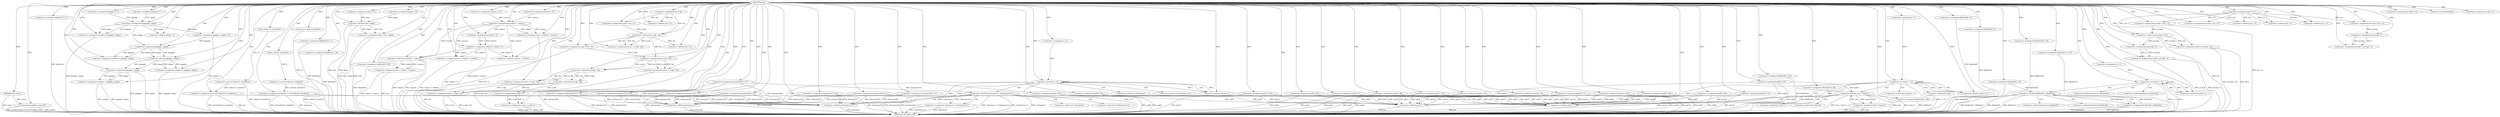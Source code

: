digraph frgnv {  
"5534023222113265520" [label = "(METHOD,frgnv)" ]
"5534023222113265963" [label = "(METHOD_RETURN,void)" ]
"5534023222113265521" [label = "(PARAM,char* rionyv)" ]
"5534023222113265524" [label = "(<operator>.assignment,pucwgk = 10)" ]
"5534023222113265529" [label = "(<operator>.assignment,qjipgplp = 31)" ]
"5534023222113265532" [label = "(<operator>.assignment,fkrjlfwe[0] = 20)" ]
"5534023222113265539" [label = "(<operator>.assignment,qhjqai = 1)" ]
"5534023222113265543" [label = "(<operator>.assignment,fkrjlfwe[1] = 2)" ]
"5534023222113265548" [label = "(strncpy,strncpy(cajffout,rionyv,83))" ]
"5534023222113265553" [label = "(<operator>.assignment,mihhrrl = 79)" ]
"5534023222113265557" [label = "(<operator>.assignment,vrnpvux = 31)" ]
"5534023222113265562" [label = "(<operator>.assignment,lmlu = 51)" ]
"5534023222113265565" [label = "(<operator>.assignment,vieajfwu = qjipgplp * qhjqai)" ]
"5534023222113265567" [label = "(<operator>.multiplication,qjipgplp * qhjqai)" ]
"5534023222113265570" [label = "(<operator>.assignment,qjipgplp = qhjqai + 6)" ]
"5534023222113265572" [label = "(<operator>.addition,qhjqai + 6)" ]
"5534023222113265576" [label = "(<operator>.assignment,vieajfwu = qjipgplp - qhjqai)" ]
"5534023222113265578" [label = "(<operator>.subtraction,qjipgplp - qhjqai)" ]
"5534023222113265581" [label = "(<operator>.assignment,jzp = (int*)calloc(15, sizeof(int)))" ]
"5534023222113265583" [label = "(<operator>.cast,(int*)calloc(15, sizeof(int)))" ]
"5534023222113265585" [label = "(calloc,calloc(15, sizeof(int)))" ]
"5534023222113265587" [label = "(<operator>.sizeOf,sizeof(int))" ]
"5534023222113265590" [label = "(<operator>.assignment,jctn = 21)" ]
"5534023222113265593" [label = "(<operator>.assignment,jzp[0] = 65)" ]
"5534023222113265598" [label = "(<operator>.assignment,mbowpuov = (int*)calloc(8, sizeof(int)))" ]
"5534023222113265600" [label = "(<operator>.cast,(int*)calloc(8, sizeof(int)))" ]
"5534023222113265602" [label = "(calloc,calloc(8, sizeof(int)))" ]
"5534023222113265604" [label = "(<operator>.sizeOf,sizeof(int))" ]
"5534023222113265607" [label = "(<operator>.assignment,yccgk = 4)" ]
"5534023222113265611" [label = "(<operator>.assignment,vieajfwu = qjipgplp / qhjqai)" ]
"5534023222113265613" [label = "(<operator>.division,qjipgplp / qhjqai)" ]
"5534023222113265618" [label = "(<operator>.assignment,tba = 24)" ]
"5534023222113265622" [label = "(<operator>.assignment,yccgk = tba + 6)" ]
"5534023222113265624" [label = "(<operator>.addition,tba + 6)" ]
"5534023222113265627" [label = "(<operator>.assignment,fkrjlfwe[2] = 71)" ]
"5534023222113265633" [label = "(<operator>.assignment,qkegz = 31)" ]
"5534023222113265636" [label = "(<operator>.assignment,jzp[1] = 7)" ]
"5534023222113265642" [label = "(<operator>.assignment,vieajfwu = qjipgplp - qhjqai)" ]
"5534023222113265644" [label = "(<operator>.subtraction,qjipgplp - qhjqai)" ]
"5534023222113265647" [label = "(<operator>.assignment,nfcmc = yccgk - tba)" ]
"5534023222113265649" [label = "(<operator>.subtraction,yccgk - tba)" ]
"5534023222113265652" [label = "(<operator>.assignment,jzp[2] = 18)" ]
"5534023222113265657" [label = "(<operator>.assignment,mbowpuov[0] = 17)" ]
"5534023222113265662" [label = "(<operator>.assignment,fkrjlfwe[3] = 34)" ]
"5534023222113265667" [label = "(<operator>.assignment,jzp[3] = 88)" ]
"5534023222113265672" [label = "(<operator>.assignment,irdln = lmlu / qkegz)" ]
"5534023222113265674" [label = "(<operator>.division,lmlu / qkegz)" ]
"5534023222113265677" [label = "(<operator>.assignment,jzp[4] = 22)" ]
"5534023222113265682" [label = "(<operator>.assignment,fkrjlfwe[4] = 68)" ]
"5534023222113265687" [label = "(<operator>.assignment,jwov = mihhrrl * vrnpvux)" ]
"5534023222113265689" [label = "(<operator>.multiplication,mihhrrl * vrnpvux)" ]
"5534023222113265692" [label = "(<operator>.assignment,mihhrrl = mihhrrl * 2)" ]
"5534023222113265694" [label = "(<operator>.multiplication,mihhrrl * 2)" ]
"5534023222113265697" [label = "(<operator>.assignment,yccgk = tba + 6)" ]
"5534023222113265699" [label = "(<operator>.addition,tba + 6)" ]
"5534023222113265702" [label = "(<operator>.assignment,jzp[5] = 59)" ]
"5534023222113265707" [label = "(<operator>.assignment,jwov = vrnpvux + mihhrrl)" ]
"5534023222113265709" [label = "(<operator>.addition,vrnpvux + mihhrrl)" ]
"5534023222113265712" [label = "(<operator>.assignment,pucwgk = jctn + 6)" ]
"5534023222113265714" [label = "(<operator>.addition,jctn + 6)" ]
"5534023222113265717" [label = "(<operator>.assignment,mbowpuov[1] = 72)" ]
"5534023222113265722" [label = "(<operator>.assignment,jwov = mihhrrl - vrnpvux)" ]
"5534023222113265724" [label = "(<operator>.subtraction,mihhrrl - vrnpvux)" ]
"5534023222113265727" [label = "(<operator>.assignment,nfcmc = yccgk * tba)" ]
"5534023222113265729" [label = "(<operator>.multiplication,yccgk * tba)" ]
"5534023222113265732" [label = "(<operator>.assignment,pucwgk = jctn + 6)" ]
"5534023222113265734" [label = "(<operator>.addition,jctn + 6)" ]
"5534023222113265737" [label = "(<operator>.assignment,mbowpuov[2] = 68)" ]
"5534023222113265742" [label = "(<operator>.assignment,mbowpuov[3] = 57)" ]
"5534023222113265747" [label = "(<operator>.assignment,nfcmc = yccgk - tba)" ]
"5534023222113265749" [label = "(<operator>.subtraction,yccgk - tba)" ]
"5534023222113265752" [label = "(<operator>.assignment,nfcmc = yccgk - tba)" ]
"5534023222113265754" [label = "(<operator>.subtraction,yccgk - tba)" ]
"5534023222113265757" [label = "(<operator>.assignment,pucwgk = pucwgk * 2)" ]
"5534023222113265759" [label = "(<operator>.multiplication,pucwgk * 2)" ]
"5534023222113265762" [label = "(<operator>.assignment,mbowpuov[4] = 21)" ]
"5534023222113265767" [label = "(<operator>.assignment,jzp[6] = 34)" ]
"5534023222113265772" [label = "(<operator>.assignment,jzp[7] = 32)" ]
"5534023222113265777" [label = "(<operator>.assignment,jzp[8] = 68)" ]
"5534023222113265782" [label = "(<operator>.assignment,mbowpuov[5] = 3)" ]
"5534023222113265787" [label = "(<operator>.assignment,pucwgk = jctn + 6)" ]
"5534023222113265789" [label = "(<operator>.addition,jctn + 6)" ]
"5534023222113265792" [label = "(<operator>.assignment,dfoht = pucwgk - jctn)" ]
"5534023222113265794" [label = "(<operator>.subtraction,pucwgk - jctn)" ]
"5534023222113265797" [label = "(<operator>.assignment,fkrjlfwe[5] = 79)" ]
"5534023222113265802" [label = "(<operator>.assignment,jzp[9] = 90)" ]
"5534023222113265807" [label = "(<operator>.assignment,mbowpuov[6] = 37)" ]
"5534023222113265812" [label = "(<operator>.assignment,jzp[10] = 13)" ]
"5534023222113265817" [label = "(<operator>.assignment,jzp[11] = 81)" ]
"5534023222113265822" [label = "(<operator>.assignment,fkrjlfwe[6] = 28)" ]
"5534023222113265827" [label = "(<operator>.assignment,fkrjlfwe[7] = 38)" ]
"5534023222113265832" [label = "(<operator>.assignment,jzp[12] = 7)" ]
"5534023222113265837" [label = "(<operator>.assignment,fkrjlfwe[8] = 4)" ]
"5534023222113265842" [label = "(<operator>.assignment,pucwgk = pucwgk * 2)" ]
"5534023222113265844" [label = "(<operator>.multiplication,pucwgk * 2)" ]
"5534023222113265847" [label = "(<operator>.assignment,fkrjlfwe[9] = 9)" ]
"5534023222113265852" [label = "(<operator>.assignment,jzp[13] = 49)" ]
"5534023222113265857" [label = "(<operator>.assignment,mbowpuov[7] = 94)" ]
"5534023222113265864" [label = "(<operator>.assignment,i = 1)" ]
"5534023222113265867" [label = "(<operator>.lessThan,i < 8)" ]
"5534023222113265870" [label = "(<operator>.postIncrement,i++)" ]
"5534023222113265874" [label = "(<operator>.lessThan,*mbowpuov < *(mbowpuov+i))" ]
"5534023222113265878" [label = "(<operator>.addition,mbowpuov+i)" ]
"5534023222113265882" [label = "(<operator>.assignment,*mbowpuov = *(mbowpuov+i))" ]
"5534023222113265886" [label = "(<operator>.addition,mbowpuov+i)" ]
"5534023222113265889" [label = "(<operator>.assignment,fkrjlfwe[10] = 24)" ]
"5534023222113265894" [label = "(<operator>.assignment,jzp[14] = 34)" ]
"5534023222113265899" [label = "(<operator>.assignment,fkrjlfwe[11] = 36)" ]
"5534023222113265906" [label = "(<operator>.assignment,i = 1)" ]
"5534023222113265909" [label = "(<operator>.lessThan,i < 15)" ]
"5534023222113265912" [label = "(<operator>.postIncrement,i++)" ]
"5534023222113265916" [label = "(<operator>.lessThan,*jzp < *(jzp+i))" ]
"5534023222113265920" [label = "(<operator>.addition,jzp+i)" ]
"5534023222113265924" [label = "(<operator>.assignment,*jzp = *(jzp+i))" ]
"5534023222113265928" [label = "(<operator>.addition,jzp+i)" ]
"5534023222113265933" [label = "(<operator>.assignment,i = 1)" ]
"5534023222113265936" [label = "(<operator>.lessThan,i < 12)" ]
"5534023222113265939" [label = "(<operator>.postIncrement,i++)" ]
"5534023222113265943" [label = "(<operator>.lessThan,fkrjlfwe[0] < fkrjlfwe[i])" ]
"5534023222113265951" [label = "(<operator>.assignment,fkrjlfwe[0] = fkrjlfwe[i])" ]
"5534023222113265958" [label = "(<operator>.assignment,yccgk = yccgk * 2)" ]
"5534023222113265960" [label = "(<operator>.multiplication,yccgk * 2)" ]
"5534023222113265875" [label = "(<operator>.indirection,*mbowpuov)" ]
"5534023222113265877" [label = "(<operator>.indirection,*(mbowpuov+i))" ]
"5534023222113265883" [label = "(<operator>.indirection,*mbowpuov)" ]
"5534023222113265885" [label = "(<operator>.indirection,*(mbowpuov+i))" ]
"5534023222113265917" [label = "(<operator>.indirection,*jzp)" ]
"5534023222113265919" [label = "(<operator>.indirection,*(jzp+i))" ]
"5534023222113265925" [label = "(<operator>.indirection,*jzp)" ]
"5534023222113265927" [label = "(<operator>.indirection,*(jzp+i))" ]
"5534023222113265944" [label = "(<operator>.indirectIndexAccess,fkrjlfwe[0])" ]
"5534023222113265947" [label = "(<operator>.indirectIndexAccess,fkrjlfwe[i])" ]
"5534023222113265952" [label = "(<operator>.indirectIndexAccess,fkrjlfwe[0])" ]
"5534023222113265955" [label = "(<operator>.indirectIndexAccess,fkrjlfwe[i])" ]
  "5534023222113265802" -> "5534023222113265963"  [ label = "DDG: jzp[9]"] 
  "5534023222113265722" -> "5534023222113265963"  [ label = "DDG: mihhrrl - vrnpvux"] 
  "5534023222113265894" -> "5534023222113265963"  [ label = "DDG: jzp[14]"] 
  "5534023222113265762" -> "5534023222113265963"  [ label = "DDG: mbowpuov[4]"] 
  "5534023222113265548" -> "5534023222113265963"  [ label = "DDG: rionyv"] 
  "5534023222113265857" -> "5534023222113265963"  [ label = "DDG: mbowpuov[7]"] 
  "5534023222113265812" -> "5534023222113265963"  [ label = "DDG: jzp[10]"] 
  "5534023222113265644" -> "5534023222113265963"  [ label = "DDG: qjipgplp"] 
  "5534023222113265794" -> "5534023222113265963"  [ label = "DDG: jctn"] 
  "5534023222113265598" -> "5534023222113265963"  [ label = "DDG: mbowpuov"] 
  "5534023222113265886" -> "5534023222113265963"  [ label = "DDG: mbowpuov"] 
  "5534023222113265916" -> "5534023222113265963"  [ label = "DDG: *(jzp+i)"] 
  "5534023222113265916" -> "5534023222113265963"  [ label = "DDG: *jzp < *(jzp+i)"] 
  "5534023222113265548" -> "5534023222113265963"  [ label = "DDG: cajffout"] 
  "5534023222113265837" -> "5534023222113265963"  [ label = "DDG: fkrjlfwe[8]"] 
  "5534023222113265924" -> "5534023222113265963"  [ label = "DDG: *(jzp+i)"] 
  "5534023222113265642" -> "5534023222113265963"  [ label = "DDG: vieajfwu"] 
  "5534023222113265822" -> "5534023222113265963"  [ label = "DDG: fkrjlfwe[6]"] 
  "5534023222113265817" -> "5534023222113265963"  [ label = "DDG: jzp[11]"] 
  "5534023222113265797" -> "5534023222113265963"  [ label = "DDG: fkrjlfwe[5]"] 
  "5534023222113265682" -> "5534023222113265963"  [ label = "DDG: fkrjlfwe[4]"] 
  "5534023222113265792" -> "5534023222113265963"  [ label = "DDG: pucwgk - jctn"] 
  "5534023222113265737" -> "5534023222113265963"  [ label = "DDG: mbowpuov[2]"] 
  "5534023222113265657" -> "5534023222113265963"  [ label = "DDG: mbowpuov[0]"] 
  "5534023222113265598" -> "5534023222113265963"  [ label = "DDG: (int*)calloc(8, sizeof(int))"] 
  "5534023222113265958" -> "5534023222113265963"  [ label = "DDG: yccgk * 2"] 
  "5534023222113265889" -> "5534023222113265963"  [ label = "DDG: fkrjlfwe[10]"] 
  "5534023222113265724" -> "5534023222113265963"  [ label = "DDG: mihhrrl"] 
  "5534023222113265878" -> "5534023222113265963"  [ label = "DDG: mbowpuov"] 
  "5534023222113265767" -> "5534023222113265963"  [ label = "DDG: jzp[6]"] 
  "5534023222113265583" -> "5534023222113265963"  [ label = "DDG: calloc(15, sizeof(int))"] 
  "5534023222113265958" -> "5534023222113265963"  [ label = "DDG: yccgk"] 
  "5534023222113265662" -> "5534023222113265963"  [ label = "DDG: fkrjlfwe[3]"] 
  "5534023222113265847" -> "5534023222113265963"  [ label = "DDG: fkrjlfwe[9]"] 
  "5534023222113265943" -> "5534023222113265963"  [ label = "DDG: fkrjlfwe[0] < fkrjlfwe[i]"] 
  "5534023222113265867" -> "5534023222113265963"  [ label = "DDG: i < 8"] 
  "5534023222113265697" -> "5534023222113265963"  [ label = "DDG: tba + 6"] 
  "5534023222113265672" -> "5534023222113265963"  [ label = "DDG: irdln"] 
  "5534023222113265677" -> "5534023222113265963"  [ label = "DDG: jzp[4]"] 
  "5534023222113265924" -> "5534023222113265963"  [ label = "DDG: *jzp"] 
  "5534023222113265652" -> "5534023222113265963"  [ label = "DDG: jzp[2]"] 
  "5534023222113265667" -> "5534023222113265963"  [ label = "DDG: jzp[3]"] 
  "5534023222113265752" -> "5534023222113265963"  [ label = "DDG: nfcmc"] 
  "5534023222113265604" -> "5534023222113265963"  [ label = "DDG: int"] 
  "5534023222113265899" -> "5534023222113265963"  [ label = "DDG: fkrjlfwe[11]"] 
  "5534023222113265600" -> "5534023222113265963"  [ label = "DDG: calloc(8, sizeof(int))"] 
  "5534023222113265642" -> "5534023222113265963"  [ label = "DDG: qjipgplp - qhjqai"] 
  "5534023222113265707" -> "5534023222113265963"  [ label = "DDG: vrnpvux + mihhrrl"] 
  "5534023222113265874" -> "5534023222113265963"  [ label = "DDG: *mbowpuov"] 
  "5534023222113265672" -> "5534023222113265963"  [ label = "DDG: lmlu / qkegz"] 
  "5534023222113265687" -> "5534023222113265963"  [ label = "DDG: mihhrrl * vrnpvux"] 
  "5534023222113265717" -> "5534023222113265963"  [ label = "DDG: mbowpuov[1]"] 
  "5534023222113265777" -> "5534023222113265963"  [ label = "DDG: jzp[8]"] 
  "5534023222113265951" -> "5534023222113265963"  [ label = "DDG: fkrjlfwe[0]"] 
  "5534023222113265644" -> "5534023222113265963"  [ label = "DDG: qhjqai"] 
  "5534023222113265722" -> "5534023222113265963"  [ label = "DDG: jwov"] 
  "5534023222113265674" -> "5534023222113265963"  [ label = "DDG: lmlu"] 
  "5534023222113265752" -> "5534023222113265963"  [ label = "DDG: yccgk - tba"] 
  "5534023222113265951" -> "5534023222113265963"  [ label = "DDG: fkrjlfwe[i]"] 
  "5534023222113265807" -> "5534023222113265963"  [ label = "DDG: mbowpuov[6]"] 
  "5534023222113265874" -> "5534023222113265963"  [ label = "DDG: *mbowpuov < *(mbowpuov+i)"] 
  "5534023222113265727" -> "5534023222113265963"  [ label = "DDG: yccgk * tba"] 
  "5534023222113265754" -> "5534023222113265963"  [ label = "DDG: tba"] 
  "5534023222113265943" -> "5534023222113265963"  [ label = "DDG: fkrjlfwe[0]"] 
  "5534023222113265674" -> "5534023222113265963"  [ label = "DDG: qkegz"] 
  "5534023222113265611" -> "5534023222113265963"  [ label = "DDG: qjipgplp / qhjqai"] 
  "5534023222113265570" -> "5534023222113265963"  [ label = "DDG: qhjqai + 6"] 
  "5534023222113265936" -> "5534023222113265963"  [ label = "DDG: i < 12"] 
  "5534023222113265832" -> "5534023222113265963"  [ label = "DDG: jzp[12]"] 
  "5534023222113265842" -> "5534023222113265963"  [ label = "DDG: pucwgk * 2"] 
  "5534023222113265792" -> "5534023222113265963"  [ label = "DDG: dfoht"] 
  "5534023222113265581" -> "5534023222113265963"  [ label = "DDG: jzp"] 
  "5534023222113265702" -> "5534023222113265963"  [ label = "DDG: jzp[5]"] 
  "5534023222113265827" -> "5534023222113265963"  [ label = "DDG: fkrjlfwe[7]"] 
  "5534023222113265882" -> "5534023222113265963"  [ label = "DDG: *mbowpuov"] 
  "5534023222113265692" -> "5534023222113265963"  [ label = "DDG: mihhrrl * 2"] 
  "5534023222113265920" -> "5534023222113265963"  [ label = "DDG: jzp"] 
  "5534023222113265943" -> "5534023222113265963"  [ label = "DDG: fkrjlfwe[i]"] 
  "5534023222113265787" -> "5534023222113265963"  [ label = "DDG: jctn + 6"] 
  "5534023222113265742" -> "5534023222113265963"  [ label = "DDG: mbowpuov[3]"] 
  "5534023222113265842" -> "5534023222113265963"  [ label = "DDG: pucwgk"] 
  "5534023222113265548" -> "5534023222113265963"  [ label = "DDG: strncpy(cajffout,rionyv,83)"] 
  "5534023222113265772" -> "5534023222113265963"  [ label = "DDG: jzp[7]"] 
  "5534023222113265936" -> "5534023222113265963"  [ label = "DDG: i"] 
  "5534023222113265627" -> "5534023222113265963"  [ label = "DDG: fkrjlfwe[2]"] 
  "5534023222113265909" -> "5534023222113265963"  [ label = "DDG: i < 15"] 
  "5534023222113265852" -> "5534023222113265963"  [ label = "DDG: jzp[13]"] 
  "5534023222113265724" -> "5534023222113265963"  [ label = "DDG: vrnpvux"] 
  "5534023222113265882" -> "5534023222113265963"  [ label = "DDG: *(mbowpuov+i)"] 
  "5534023222113265928" -> "5534023222113265963"  [ label = "DDG: jzp"] 
  "5534023222113265916" -> "5534023222113265963"  [ label = "DDG: *jzp"] 
  "5534023222113265581" -> "5534023222113265963"  [ label = "DDG: (int*)calloc(15, sizeof(int))"] 
  "5534023222113265543" -> "5534023222113265963"  [ label = "DDG: fkrjlfwe[1]"] 
  "5534023222113265874" -> "5534023222113265963"  [ label = "DDG: *(mbowpuov+i)"] 
  "5534023222113265521" -> "5534023222113265963"  [ label = "DDG: rionyv"] 
  "5534023222113265782" -> "5534023222113265963"  [ label = "DDG: mbowpuov[5]"] 
  "5534023222113265593" -> "5534023222113265963"  [ label = "DDG: jzp[0]"] 
  "5534023222113265532" -> "5534023222113265963"  [ label = "DDG: fkrjlfwe[0]"] 
  "5534023222113265636" -> "5534023222113265963"  [ label = "DDG: jzp[1]"] 
  "5534023222113265565" -> "5534023222113265963"  [ label = "DDG: qjipgplp * qhjqai"] 
  "5534023222113265520" -> "5534023222113265521"  [ label = "DDG: "] 
  "5534023222113265520" -> "5534023222113265524"  [ label = "DDG: "] 
  "5534023222113265520" -> "5534023222113265529"  [ label = "DDG: "] 
  "5534023222113265520" -> "5534023222113265532"  [ label = "DDG: "] 
  "5534023222113265520" -> "5534023222113265539"  [ label = "DDG: "] 
  "5534023222113265520" -> "5534023222113265543"  [ label = "DDG: "] 
  "5534023222113265520" -> "5534023222113265548"  [ label = "DDG: "] 
  "5534023222113265521" -> "5534023222113265548"  [ label = "DDG: rionyv"] 
  "5534023222113265520" -> "5534023222113265553"  [ label = "DDG: "] 
  "5534023222113265520" -> "5534023222113265557"  [ label = "DDG: "] 
  "5534023222113265520" -> "5534023222113265562"  [ label = "DDG: "] 
  "5534023222113265567" -> "5534023222113265565"  [ label = "DDG: qjipgplp"] 
  "5534023222113265567" -> "5534023222113265565"  [ label = "DDG: qhjqai"] 
  "5534023222113265520" -> "5534023222113265565"  [ label = "DDG: "] 
  "5534023222113265529" -> "5534023222113265567"  [ label = "DDG: qjipgplp"] 
  "5534023222113265520" -> "5534023222113265567"  [ label = "DDG: "] 
  "5534023222113265539" -> "5534023222113265567"  [ label = "DDG: qhjqai"] 
  "5534023222113265567" -> "5534023222113265570"  [ label = "DDG: qhjqai"] 
  "5534023222113265520" -> "5534023222113265570"  [ label = "DDG: "] 
  "5534023222113265567" -> "5534023222113265572"  [ label = "DDG: qhjqai"] 
  "5534023222113265520" -> "5534023222113265572"  [ label = "DDG: "] 
  "5534023222113265578" -> "5534023222113265576"  [ label = "DDG: qjipgplp"] 
  "5534023222113265578" -> "5534023222113265576"  [ label = "DDG: qhjqai"] 
  "5534023222113265520" -> "5534023222113265576"  [ label = "DDG: "] 
  "5534023222113265570" -> "5534023222113265578"  [ label = "DDG: qjipgplp"] 
  "5534023222113265520" -> "5534023222113265578"  [ label = "DDG: "] 
  "5534023222113265567" -> "5534023222113265578"  [ label = "DDG: qhjqai"] 
  "5534023222113265583" -> "5534023222113265581"  [ label = "DDG: calloc(15, sizeof(int))"] 
  "5534023222113265520" -> "5534023222113265581"  [ label = "DDG: "] 
  "5534023222113265585" -> "5534023222113265583"  [ label = "DDG: 15"] 
  "5534023222113265520" -> "5534023222113265585"  [ label = "DDG: "] 
  "5534023222113265520" -> "5534023222113265587"  [ label = "DDG: "] 
  "5534023222113265520" -> "5534023222113265590"  [ label = "DDG: "] 
  "5534023222113265520" -> "5534023222113265593"  [ label = "DDG: "] 
  "5534023222113265600" -> "5534023222113265598"  [ label = "DDG: calloc(8, sizeof(int))"] 
  "5534023222113265520" -> "5534023222113265598"  [ label = "DDG: "] 
  "5534023222113265602" -> "5534023222113265600"  [ label = "DDG: 8"] 
  "5534023222113265520" -> "5534023222113265602"  [ label = "DDG: "] 
  "5534023222113265520" -> "5534023222113265604"  [ label = "DDG: "] 
  "5534023222113265520" -> "5534023222113265607"  [ label = "DDG: "] 
  "5534023222113265613" -> "5534023222113265611"  [ label = "DDG: qjipgplp"] 
  "5534023222113265613" -> "5534023222113265611"  [ label = "DDG: qhjqai"] 
  "5534023222113265520" -> "5534023222113265611"  [ label = "DDG: "] 
  "5534023222113265578" -> "5534023222113265613"  [ label = "DDG: qjipgplp"] 
  "5534023222113265520" -> "5534023222113265613"  [ label = "DDG: "] 
  "5534023222113265578" -> "5534023222113265613"  [ label = "DDG: qhjqai"] 
  "5534023222113265520" -> "5534023222113265618"  [ label = "DDG: "] 
  "5534023222113265618" -> "5534023222113265622"  [ label = "DDG: tba"] 
  "5534023222113265520" -> "5534023222113265622"  [ label = "DDG: "] 
  "5534023222113265618" -> "5534023222113265624"  [ label = "DDG: tba"] 
  "5534023222113265520" -> "5534023222113265624"  [ label = "DDG: "] 
  "5534023222113265520" -> "5534023222113265627"  [ label = "DDG: "] 
  "5534023222113265520" -> "5534023222113265633"  [ label = "DDG: "] 
  "5534023222113265520" -> "5534023222113265636"  [ label = "DDG: "] 
  "5534023222113265644" -> "5534023222113265642"  [ label = "DDG: qjipgplp"] 
  "5534023222113265644" -> "5534023222113265642"  [ label = "DDG: qhjqai"] 
  "5534023222113265520" -> "5534023222113265642"  [ label = "DDG: "] 
  "5534023222113265613" -> "5534023222113265644"  [ label = "DDG: qjipgplp"] 
  "5534023222113265520" -> "5534023222113265644"  [ label = "DDG: "] 
  "5534023222113265613" -> "5534023222113265644"  [ label = "DDG: qhjqai"] 
  "5534023222113265649" -> "5534023222113265647"  [ label = "DDG: yccgk"] 
  "5534023222113265649" -> "5534023222113265647"  [ label = "DDG: tba"] 
  "5534023222113265520" -> "5534023222113265647"  [ label = "DDG: "] 
  "5534023222113265622" -> "5534023222113265649"  [ label = "DDG: yccgk"] 
  "5534023222113265520" -> "5534023222113265649"  [ label = "DDG: "] 
  "5534023222113265618" -> "5534023222113265649"  [ label = "DDG: tba"] 
  "5534023222113265520" -> "5534023222113265652"  [ label = "DDG: "] 
  "5534023222113265520" -> "5534023222113265657"  [ label = "DDG: "] 
  "5534023222113265520" -> "5534023222113265662"  [ label = "DDG: "] 
  "5534023222113265520" -> "5534023222113265667"  [ label = "DDG: "] 
  "5534023222113265674" -> "5534023222113265672"  [ label = "DDG: lmlu"] 
  "5534023222113265674" -> "5534023222113265672"  [ label = "DDG: qkegz"] 
  "5534023222113265520" -> "5534023222113265672"  [ label = "DDG: "] 
  "5534023222113265562" -> "5534023222113265674"  [ label = "DDG: lmlu"] 
  "5534023222113265520" -> "5534023222113265674"  [ label = "DDG: "] 
  "5534023222113265633" -> "5534023222113265674"  [ label = "DDG: qkegz"] 
  "5534023222113265520" -> "5534023222113265677"  [ label = "DDG: "] 
  "5534023222113265520" -> "5534023222113265682"  [ label = "DDG: "] 
  "5534023222113265689" -> "5534023222113265687"  [ label = "DDG: mihhrrl"] 
  "5534023222113265689" -> "5534023222113265687"  [ label = "DDG: vrnpvux"] 
  "5534023222113265520" -> "5534023222113265687"  [ label = "DDG: "] 
  "5534023222113265553" -> "5534023222113265689"  [ label = "DDG: mihhrrl"] 
  "5534023222113265520" -> "5534023222113265689"  [ label = "DDG: "] 
  "5534023222113265557" -> "5534023222113265689"  [ label = "DDG: vrnpvux"] 
  "5534023222113265694" -> "5534023222113265692"  [ label = "DDG: mihhrrl"] 
  "5534023222113265694" -> "5534023222113265692"  [ label = "DDG: 2"] 
  "5534023222113265520" -> "5534023222113265692"  [ label = "DDG: "] 
  "5534023222113265689" -> "5534023222113265694"  [ label = "DDG: mihhrrl"] 
  "5534023222113265520" -> "5534023222113265694"  [ label = "DDG: "] 
  "5534023222113265649" -> "5534023222113265697"  [ label = "DDG: tba"] 
  "5534023222113265520" -> "5534023222113265697"  [ label = "DDG: "] 
  "5534023222113265649" -> "5534023222113265699"  [ label = "DDG: tba"] 
  "5534023222113265520" -> "5534023222113265699"  [ label = "DDG: "] 
  "5534023222113265520" -> "5534023222113265702"  [ label = "DDG: "] 
  "5534023222113265689" -> "5534023222113265707"  [ label = "DDG: vrnpvux"] 
  "5534023222113265520" -> "5534023222113265707"  [ label = "DDG: "] 
  "5534023222113265692" -> "5534023222113265707"  [ label = "DDG: mihhrrl"] 
  "5534023222113265689" -> "5534023222113265709"  [ label = "DDG: vrnpvux"] 
  "5534023222113265520" -> "5534023222113265709"  [ label = "DDG: "] 
  "5534023222113265692" -> "5534023222113265709"  [ label = "DDG: mihhrrl"] 
  "5534023222113265590" -> "5534023222113265712"  [ label = "DDG: jctn"] 
  "5534023222113265520" -> "5534023222113265712"  [ label = "DDG: "] 
  "5534023222113265590" -> "5534023222113265714"  [ label = "DDG: jctn"] 
  "5534023222113265520" -> "5534023222113265714"  [ label = "DDG: "] 
  "5534023222113265520" -> "5534023222113265717"  [ label = "DDG: "] 
  "5534023222113265724" -> "5534023222113265722"  [ label = "DDG: mihhrrl"] 
  "5534023222113265724" -> "5534023222113265722"  [ label = "DDG: vrnpvux"] 
  "5534023222113265520" -> "5534023222113265722"  [ label = "DDG: "] 
  "5534023222113265520" -> "5534023222113265724"  [ label = "DDG: "] 
  "5534023222113265692" -> "5534023222113265724"  [ label = "DDG: mihhrrl"] 
  "5534023222113265689" -> "5534023222113265724"  [ label = "DDG: vrnpvux"] 
  "5534023222113265729" -> "5534023222113265727"  [ label = "DDG: yccgk"] 
  "5534023222113265729" -> "5534023222113265727"  [ label = "DDG: tba"] 
  "5534023222113265520" -> "5534023222113265727"  [ label = "DDG: "] 
  "5534023222113265697" -> "5534023222113265729"  [ label = "DDG: yccgk"] 
  "5534023222113265520" -> "5534023222113265729"  [ label = "DDG: "] 
  "5534023222113265649" -> "5534023222113265729"  [ label = "DDG: tba"] 
  "5534023222113265520" -> "5534023222113265732"  [ label = "DDG: "] 
  "5534023222113265590" -> "5534023222113265732"  [ label = "DDG: jctn"] 
  "5534023222113265520" -> "5534023222113265734"  [ label = "DDG: "] 
  "5534023222113265590" -> "5534023222113265734"  [ label = "DDG: jctn"] 
  "5534023222113265520" -> "5534023222113265737"  [ label = "DDG: "] 
  "5534023222113265520" -> "5534023222113265742"  [ label = "DDG: "] 
  "5534023222113265749" -> "5534023222113265747"  [ label = "DDG: yccgk"] 
  "5534023222113265749" -> "5534023222113265747"  [ label = "DDG: tba"] 
  "5534023222113265520" -> "5534023222113265747"  [ label = "DDG: "] 
  "5534023222113265729" -> "5534023222113265749"  [ label = "DDG: yccgk"] 
  "5534023222113265520" -> "5534023222113265749"  [ label = "DDG: "] 
  "5534023222113265729" -> "5534023222113265749"  [ label = "DDG: tba"] 
  "5534023222113265754" -> "5534023222113265752"  [ label = "DDG: yccgk"] 
  "5534023222113265754" -> "5534023222113265752"  [ label = "DDG: tba"] 
  "5534023222113265520" -> "5534023222113265752"  [ label = "DDG: "] 
  "5534023222113265749" -> "5534023222113265754"  [ label = "DDG: yccgk"] 
  "5534023222113265520" -> "5534023222113265754"  [ label = "DDG: "] 
  "5534023222113265749" -> "5534023222113265754"  [ label = "DDG: tba"] 
  "5534023222113265759" -> "5534023222113265757"  [ label = "DDG: pucwgk"] 
  "5534023222113265759" -> "5534023222113265757"  [ label = "DDG: 2"] 
  "5534023222113265520" -> "5534023222113265757"  [ label = "DDG: "] 
  "5534023222113265732" -> "5534023222113265759"  [ label = "DDG: pucwgk"] 
  "5534023222113265520" -> "5534023222113265759"  [ label = "DDG: "] 
  "5534023222113265520" -> "5534023222113265762"  [ label = "DDG: "] 
  "5534023222113265520" -> "5534023222113265767"  [ label = "DDG: "] 
  "5534023222113265520" -> "5534023222113265772"  [ label = "DDG: "] 
  "5534023222113265520" -> "5534023222113265777"  [ label = "DDG: "] 
  "5534023222113265520" -> "5534023222113265782"  [ label = "DDG: "] 
  "5534023222113265520" -> "5534023222113265787"  [ label = "DDG: "] 
  "5534023222113265590" -> "5534023222113265787"  [ label = "DDG: jctn"] 
  "5534023222113265520" -> "5534023222113265789"  [ label = "DDG: "] 
  "5534023222113265590" -> "5534023222113265789"  [ label = "DDG: jctn"] 
  "5534023222113265794" -> "5534023222113265792"  [ label = "DDG: pucwgk"] 
  "5534023222113265794" -> "5534023222113265792"  [ label = "DDG: jctn"] 
  "5534023222113265520" -> "5534023222113265792"  [ label = "DDG: "] 
  "5534023222113265787" -> "5534023222113265794"  [ label = "DDG: pucwgk"] 
  "5534023222113265520" -> "5534023222113265794"  [ label = "DDG: "] 
  "5534023222113265590" -> "5534023222113265794"  [ label = "DDG: jctn"] 
  "5534023222113265520" -> "5534023222113265797"  [ label = "DDG: "] 
  "5534023222113265520" -> "5534023222113265802"  [ label = "DDG: "] 
  "5534023222113265520" -> "5534023222113265807"  [ label = "DDG: "] 
  "5534023222113265520" -> "5534023222113265812"  [ label = "DDG: "] 
  "5534023222113265520" -> "5534023222113265817"  [ label = "DDG: "] 
  "5534023222113265520" -> "5534023222113265822"  [ label = "DDG: "] 
  "5534023222113265520" -> "5534023222113265827"  [ label = "DDG: "] 
  "5534023222113265520" -> "5534023222113265832"  [ label = "DDG: "] 
  "5534023222113265520" -> "5534023222113265837"  [ label = "DDG: "] 
  "5534023222113265844" -> "5534023222113265842"  [ label = "DDG: pucwgk"] 
  "5534023222113265844" -> "5534023222113265842"  [ label = "DDG: 2"] 
  "5534023222113265520" -> "5534023222113265842"  [ label = "DDG: "] 
  "5534023222113265794" -> "5534023222113265844"  [ label = "DDG: pucwgk"] 
  "5534023222113265520" -> "5534023222113265844"  [ label = "DDG: "] 
  "5534023222113265520" -> "5534023222113265847"  [ label = "DDG: "] 
  "5534023222113265520" -> "5534023222113265852"  [ label = "DDG: "] 
  "5534023222113265520" -> "5534023222113265857"  [ label = "DDG: "] 
  "5534023222113265520" -> "5534023222113265864"  [ label = "DDG: "] 
  "5534023222113265864" -> "5534023222113265867"  [ label = "DDG: i"] 
  "5534023222113265870" -> "5534023222113265867"  [ label = "DDG: i"] 
  "5534023222113265520" -> "5534023222113265867"  [ label = "DDG: "] 
  "5534023222113265520" -> "5534023222113265870"  [ label = "DDG: "] 
  "5534023222113265867" -> "5534023222113265870"  [ label = "DDG: i"] 
  "5534023222113265657" -> "5534023222113265874"  [ label = "DDG: mbowpuov[0]"] 
  "5534023222113265882" -> "5534023222113265874"  [ label = "DDG: *mbowpuov"] 
  "5534023222113265717" -> "5534023222113265878"  [ label = "DDG: mbowpuov[1]"] 
  "5534023222113265807" -> "5534023222113265878"  [ label = "DDG: mbowpuov[6]"] 
  "5534023222113265742" -> "5534023222113265878"  [ label = "DDG: mbowpuov[3]"] 
  "5534023222113265782" -> "5534023222113265878"  [ label = "DDG: mbowpuov[5]"] 
  "5534023222113265762" -> "5534023222113265878"  [ label = "DDG: mbowpuov[4]"] 
  "5534023222113265857" -> "5534023222113265878"  [ label = "DDG: mbowpuov[7]"] 
  "5534023222113265598" -> "5534023222113265878"  [ label = "DDG: mbowpuov"] 
  "5534023222113265737" -> "5534023222113265878"  [ label = "DDG: mbowpuov[2]"] 
  "5534023222113265657" -> "5534023222113265878"  [ label = "DDG: mbowpuov[0]"] 
  "5534023222113265520" -> "5534023222113265878"  [ label = "DDG: "] 
  "5534023222113265867" -> "5534023222113265878"  [ label = "DDG: i"] 
  "5534023222113265874" -> "5534023222113265882"  [ label = "DDG: *(mbowpuov+i)"] 
  "5534023222113265717" -> "5534023222113265886"  [ label = "DDG: mbowpuov[1]"] 
  "5534023222113265807" -> "5534023222113265886"  [ label = "DDG: mbowpuov[6]"] 
  "5534023222113265742" -> "5534023222113265886"  [ label = "DDG: mbowpuov[3]"] 
  "5534023222113265782" -> "5534023222113265886"  [ label = "DDG: mbowpuov[5]"] 
  "5534023222113265762" -> "5534023222113265886"  [ label = "DDG: mbowpuov[4]"] 
  "5534023222113265857" -> "5534023222113265886"  [ label = "DDG: mbowpuov[7]"] 
  "5534023222113265737" -> "5534023222113265886"  [ label = "DDG: mbowpuov[2]"] 
  "5534023222113265657" -> "5534023222113265886"  [ label = "DDG: mbowpuov[0]"] 
  "5534023222113265520" -> "5534023222113265886"  [ label = "DDG: "] 
  "5534023222113265867" -> "5534023222113265886"  [ label = "DDG: i"] 
  "5534023222113265520" -> "5534023222113265889"  [ label = "DDG: "] 
  "5534023222113265520" -> "5534023222113265894"  [ label = "DDG: "] 
  "5534023222113265520" -> "5534023222113265899"  [ label = "DDG: "] 
  "5534023222113265520" -> "5534023222113265906"  [ label = "DDG: "] 
  "5534023222113265912" -> "5534023222113265909"  [ label = "DDG: i"] 
  "5534023222113265906" -> "5534023222113265909"  [ label = "DDG: i"] 
  "5534023222113265520" -> "5534023222113265909"  [ label = "DDG: "] 
  "5534023222113265520" -> "5534023222113265912"  [ label = "DDG: "] 
  "5534023222113265909" -> "5534023222113265912"  [ label = "DDG: i"] 
  "5534023222113265924" -> "5534023222113265916"  [ label = "DDG: *jzp"] 
  "5534023222113265593" -> "5534023222113265916"  [ label = "DDG: jzp[0]"] 
  "5534023222113265812" -> "5534023222113265920"  [ label = "DDG: jzp[10]"] 
  "5534023222113265817" -> "5534023222113265920"  [ label = "DDG: jzp[11]"] 
  "5534023222113265767" -> "5534023222113265920"  [ label = "DDG: jzp[6]"] 
  "5534023222113265677" -> "5534023222113265920"  [ label = "DDG: jzp[4]"] 
  "5534023222113265777" -> "5534023222113265920"  [ label = "DDG: jzp[8]"] 
  "5534023222113265832" -> "5534023222113265920"  [ label = "DDG: jzp[12]"] 
  "5534023222113265772" -> "5534023222113265920"  [ label = "DDG: jzp[7]"] 
  "5534023222113265852" -> "5534023222113265920"  [ label = "DDG: jzp[13]"] 
  "5534023222113265802" -> "5534023222113265920"  [ label = "DDG: jzp[9]"] 
  "5534023222113265894" -> "5534023222113265920"  [ label = "DDG: jzp[14]"] 
  "5534023222113265652" -> "5534023222113265920"  [ label = "DDG: jzp[2]"] 
  "5534023222113265667" -> "5534023222113265920"  [ label = "DDG: jzp[3]"] 
  "5534023222113265581" -> "5534023222113265920"  [ label = "DDG: jzp"] 
  "5534023222113265702" -> "5534023222113265920"  [ label = "DDG: jzp[5]"] 
  "5534023222113265593" -> "5534023222113265920"  [ label = "DDG: jzp[0]"] 
  "5534023222113265636" -> "5534023222113265920"  [ label = "DDG: jzp[1]"] 
  "5534023222113265520" -> "5534023222113265920"  [ label = "DDG: "] 
  "5534023222113265909" -> "5534023222113265920"  [ label = "DDG: i"] 
  "5534023222113265916" -> "5534023222113265924"  [ label = "DDG: *(jzp+i)"] 
  "5534023222113265812" -> "5534023222113265928"  [ label = "DDG: jzp[10]"] 
  "5534023222113265817" -> "5534023222113265928"  [ label = "DDG: jzp[11]"] 
  "5534023222113265767" -> "5534023222113265928"  [ label = "DDG: jzp[6]"] 
  "5534023222113265677" -> "5534023222113265928"  [ label = "DDG: jzp[4]"] 
  "5534023222113265777" -> "5534023222113265928"  [ label = "DDG: jzp[8]"] 
  "5534023222113265832" -> "5534023222113265928"  [ label = "DDG: jzp[12]"] 
  "5534023222113265702" -> "5534023222113265928"  [ label = "DDG: jzp[5]"] 
  "5534023222113265772" -> "5534023222113265928"  [ label = "DDG: jzp[7]"] 
  "5534023222113265852" -> "5534023222113265928"  [ label = "DDG: jzp[13]"] 
  "5534023222113265802" -> "5534023222113265928"  [ label = "DDG: jzp[9]"] 
  "5534023222113265894" -> "5534023222113265928"  [ label = "DDG: jzp[14]"] 
  "5534023222113265652" -> "5534023222113265928"  [ label = "DDG: jzp[2]"] 
  "5534023222113265667" -> "5534023222113265928"  [ label = "DDG: jzp[3]"] 
  "5534023222113265593" -> "5534023222113265928"  [ label = "DDG: jzp[0]"] 
  "5534023222113265636" -> "5534023222113265928"  [ label = "DDG: jzp[1]"] 
  "5534023222113265520" -> "5534023222113265928"  [ label = "DDG: "] 
  "5534023222113265909" -> "5534023222113265928"  [ label = "DDG: i"] 
  "5534023222113265520" -> "5534023222113265933"  [ label = "DDG: "] 
  "5534023222113265933" -> "5534023222113265936"  [ label = "DDG: i"] 
  "5534023222113265939" -> "5534023222113265936"  [ label = "DDG: i"] 
  "5534023222113265520" -> "5534023222113265936"  [ label = "DDG: "] 
  "5534023222113265936" -> "5534023222113265939"  [ label = "DDG: i"] 
  "5534023222113265520" -> "5534023222113265939"  [ label = "DDG: "] 
  "5534023222113265951" -> "5534023222113265943"  [ label = "DDG: fkrjlfwe[0]"] 
  "5534023222113265532" -> "5534023222113265943"  [ label = "DDG: fkrjlfwe[0]"] 
  "5534023222113265943" -> "5534023222113265951"  [ label = "DDG: fkrjlfwe[i]"] 
  "5534023222113265960" -> "5534023222113265958"  [ label = "DDG: yccgk"] 
  "5534023222113265960" -> "5534023222113265958"  [ label = "DDG: 2"] 
  "5534023222113265520" -> "5534023222113265958"  [ label = "DDG: "] 
  "5534023222113265754" -> "5534023222113265960"  [ label = "DDG: yccgk"] 
  "5534023222113265520" -> "5534023222113265960"  [ label = "DDG: "] 
  "5534023222113265867" -> "5534023222113265875"  [ label = "CDG: "] 
  "5534023222113265867" -> "5534023222113265874"  [ label = "CDG: "] 
  "5534023222113265867" -> "5534023222113265877"  [ label = "CDG: "] 
  "5534023222113265867" -> "5534023222113265878"  [ label = "CDG: "] 
  "5534023222113265867" -> "5534023222113265867"  [ label = "CDG: "] 
  "5534023222113265867" -> "5534023222113265870"  [ label = "CDG: "] 
  "5534023222113265874" -> "5534023222113265883"  [ label = "CDG: "] 
  "5534023222113265874" -> "5534023222113265882"  [ label = "CDG: "] 
  "5534023222113265874" -> "5534023222113265885"  [ label = "CDG: "] 
  "5534023222113265874" -> "5534023222113265886"  [ label = "CDG: "] 
  "5534023222113265909" -> "5534023222113265909"  [ label = "CDG: "] 
  "5534023222113265909" -> "5534023222113265919"  [ label = "CDG: "] 
  "5534023222113265909" -> "5534023222113265912"  [ label = "CDG: "] 
  "5534023222113265909" -> "5534023222113265917"  [ label = "CDG: "] 
  "5534023222113265909" -> "5534023222113265916"  [ label = "CDG: "] 
  "5534023222113265909" -> "5534023222113265920"  [ label = "CDG: "] 
  "5534023222113265916" -> "5534023222113265927"  [ label = "CDG: "] 
  "5534023222113265916" -> "5534023222113265925"  [ label = "CDG: "] 
  "5534023222113265916" -> "5534023222113265924"  [ label = "CDG: "] 
  "5534023222113265916" -> "5534023222113265928"  [ label = "CDG: "] 
  "5534023222113265936" -> "5534023222113265939"  [ label = "CDG: "] 
  "5534023222113265936" -> "5534023222113265943"  [ label = "CDG: "] 
  "5534023222113265936" -> "5534023222113265936"  [ label = "CDG: "] 
  "5534023222113265936" -> "5534023222113265947"  [ label = "CDG: "] 
  "5534023222113265936" -> "5534023222113265944"  [ label = "CDG: "] 
  "5534023222113265943" -> "5534023222113265955"  [ label = "CDG: "] 
  "5534023222113265943" -> "5534023222113265952"  [ label = "CDG: "] 
  "5534023222113265943" -> "5534023222113265951"  [ label = "CDG: "] 
}

